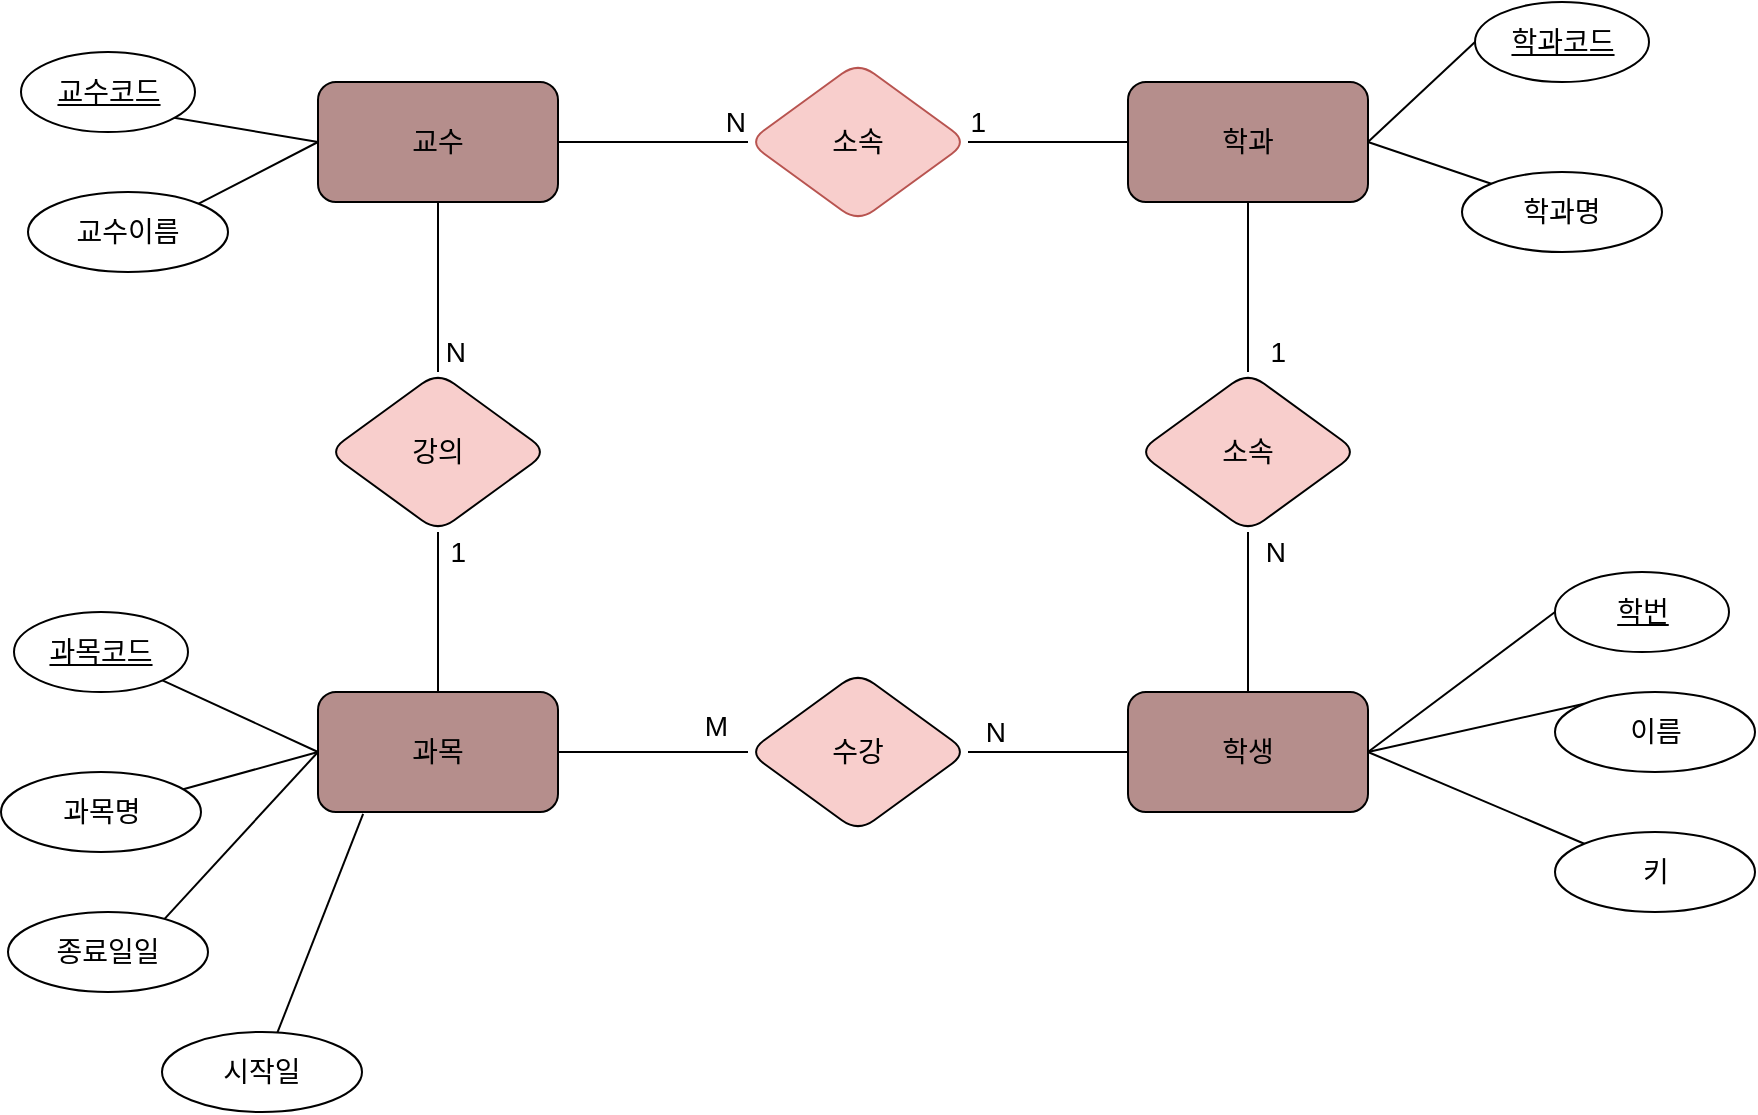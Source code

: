 <mxfile version="21.6.1" type="github">
  <diagram name="페이지-1" id="MJqBXNljjiqDno5Xd0MY">
    <mxGraphModel dx="1313" dy="716" grid="1" gridSize="10" guides="1" tooltips="1" connect="1" arrows="1" fold="1" page="1" pageScale="1" pageWidth="827" pageHeight="1169" math="0" shadow="0">
      <root>
        <mxCell id="0" />
        <mxCell id="1" parent="0" />
        <mxCell id="dP87Y0F9Zu5sztYK6QaM-3" value="교수" style="rounded=1;whiteSpace=wrap;html=1;fillColor=#b58e8c;fontSize=14;" vertex="1" parent="1">
          <mxGeometry x="285" y="165" width="120" height="60" as="geometry" />
        </mxCell>
        <mxCell id="dP87Y0F9Zu5sztYK6QaM-6" value="학과" style="rounded=1;whiteSpace=wrap;html=1;fillColor=#b58e8c;strokeColor=#000000;fontSize=14;" vertex="1" parent="1">
          <mxGeometry x="690" y="165" width="120" height="60" as="geometry" />
        </mxCell>
        <mxCell id="dP87Y0F9Zu5sztYK6QaM-10" value="소속" style="rhombus;whiteSpace=wrap;html=1;fillColor=#f8cecc;strokeColor=#b85450;fontSize=14;rounded=1;" vertex="1" parent="1">
          <mxGeometry x="500" y="155" width="110" height="80" as="geometry" />
        </mxCell>
        <mxCell id="dP87Y0F9Zu5sztYK6QaM-16" value="" style="endArrow=none;html=1;rounded=1;exitX=1;exitY=0.5;exitDx=0;exitDy=0;entryX=0;entryY=0.5;entryDx=0;entryDy=0;fontSize=14;" edge="1" parent="1" source="dP87Y0F9Zu5sztYK6QaM-3" target="dP87Y0F9Zu5sztYK6QaM-10">
          <mxGeometry relative="1" as="geometry">
            <mxPoint x="254" y="209.5" as="sourcePoint" />
            <mxPoint x="414" y="209.5" as="targetPoint" />
          </mxGeometry>
        </mxCell>
        <mxCell id="dP87Y0F9Zu5sztYK6QaM-17" value="N" style="resizable=0;html=1;whiteSpace=wrap;align=right;verticalAlign=bottom;fontSize=14;rounded=1;" connectable="0" vertex="1" parent="dP87Y0F9Zu5sztYK6QaM-16">
          <mxGeometry x="1" relative="1" as="geometry" />
        </mxCell>
        <mxCell id="dP87Y0F9Zu5sztYK6QaM-19" value="" style="endArrow=none;html=1;rounded=1;entryX=1;entryY=0.5;entryDx=0;entryDy=0;exitX=0;exitY=0.5;exitDx=0;exitDy=0;fontSize=14;" edge="1" parent="1" source="dP87Y0F9Zu5sztYK6QaM-6" target="dP87Y0F9Zu5sztYK6QaM-10">
          <mxGeometry relative="1" as="geometry">
            <mxPoint x="600" y="360" as="sourcePoint" />
            <mxPoint x="610" y="209.5" as="targetPoint" />
          </mxGeometry>
        </mxCell>
        <mxCell id="dP87Y0F9Zu5sztYK6QaM-20" value="1" style="resizable=0;html=1;whiteSpace=wrap;align=right;verticalAlign=bottom;fontSize=14;rounded=1;" connectable="0" vertex="1" parent="dP87Y0F9Zu5sztYK6QaM-19">
          <mxGeometry x="1" relative="1" as="geometry">
            <mxPoint x="10" as="offset" />
          </mxGeometry>
        </mxCell>
        <mxCell id="dP87Y0F9Zu5sztYK6QaM-21" value="" style="endArrow=none;html=1;rounded=1;entryX=1;entryY=0.5;entryDx=0;entryDy=0;exitX=0;exitY=0;exitDx=0;exitDy=0;fontSize=14;" edge="1" parent="1" source="dP87Y0F9Zu5sztYK6QaM-25" target="dP87Y0F9Zu5sztYK6QaM-6">
          <mxGeometry relative="1" as="geometry">
            <mxPoint x="900" y="250" as="sourcePoint" />
            <mxPoint x="730" y="330" as="targetPoint" />
          </mxGeometry>
        </mxCell>
        <mxCell id="dP87Y0F9Zu5sztYK6QaM-23" value="" style="endArrow=none;html=1;rounded=1;exitX=1;exitY=0.5;exitDx=0;exitDy=0;entryX=0;entryY=0.5;entryDx=0;entryDy=0;fontSize=14;" edge="1" parent="1" source="dP87Y0F9Zu5sztYK6QaM-6" target="dP87Y0F9Zu5sztYK6QaM-24">
          <mxGeometry relative="1" as="geometry">
            <mxPoint x="780" y="270" as="sourcePoint" />
            <mxPoint x="890" y="130" as="targetPoint" />
          </mxGeometry>
        </mxCell>
        <mxCell id="dP87Y0F9Zu5sztYK6QaM-24" value="학과코드" style="ellipse;whiteSpace=wrap;html=1;align=center;fontStyle=4;fontSize=14;rounded=1;" vertex="1" parent="1">
          <mxGeometry x="863.5" y="125" width="87" height="40" as="geometry" />
        </mxCell>
        <mxCell id="dP87Y0F9Zu5sztYK6QaM-25" value="학과명" style="ellipse;whiteSpace=wrap;html=1;align=center;fontSize=14;rounded=1;" vertex="1" parent="1">
          <mxGeometry x="857" y="210" width="100" height="40" as="geometry" />
        </mxCell>
        <mxCell id="dP87Y0F9Zu5sztYK6QaM-27" value="학생" style="rounded=1;whiteSpace=wrap;html=1;fillColor=#b58e8c;fontSize=14;" vertex="1" parent="1">
          <mxGeometry x="690" y="470" width="120" height="60" as="geometry" />
        </mxCell>
        <mxCell id="dP87Y0F9Zu5sztYK6QaM-28" value="" style="endArrow=none;html=1;rounded=1;entryX=1;entryY=0.5;entryDx=0;entryDy=0;exitX=0;exitY=0;exitDx=0;exitDy=0;fontSize=14;" edge="1" parent="1" source="dP87Y0F9Zu5sztYK6QaM-31" target="dP87Y0F9Zu5sztYK6QaM-27">
          <mxGeometry relative="1" as="geometry">
            <mxPoint x="910" y="535" as="sourcePoint" />
            <mxPoint x="740" y="615" as="targetPoint" />
          </mxGeometry>
        </mxCell>
        <mxCell id="dP87Y0F9Zu5sztYK6QaM-29" value="" style="endArrow=none;html=1;rounded=1;exitX=1;exitY=0.5;exitDx=0;exitDy=0;entryX=0;entryY=0.5;entryDx=0;entryDy=0;fontSize=14;" edge="1" parent="1" source="dP87Y0F9Zu5sztYK6QaM-27" target="dP87Y0F9Zu5sztYK6QaM-30">
          <mxGeometry relative="1" as="geometry">
            <mxPoint x="790" y="555" as="sourcePoint" />
            <mxPoint x="900" y="415" as="targetPoint" />
          </mxGeometry>
        </mxCell>
        <mxCell id="dP87Y0F9Zu5sztYK6QaM-30" value="학번" style="ellipse;whiteSpace=wrap;html=1;align=center;fontStyle=4;fontSize=14;rounded=1;" vertex="1" parent="1">
          <mxGeometry x="903.5" y="410" width="87" height="40" as="geometry" />
        </mxCell>
        <mxCell id="dP87Y0F9Zu5sztYK6QaM-31" value="키" style="ellipse;whiteSpace=wrap;html=1;align=center;fontSize=14;rounded=1;" vertex="1" parent="1">
          <mxGeometry x="903.5" y="540" width="100" height="40" as="geometry" />
        </mxCell>
        <mxCell id="dP87Y0F9Zu5sztYK6QaM-32" value="" style="endArrow=none;html=1;rounded=1;entryX=1;entryY=0.5;entryDx=0;entryDy=0;exitX=0;exitY=0;exitDx=0;exitDy=0;fontSize=14;" edge="1" parent="1" source="dP87Y0F9Zu5sztYK6QaM-33" target="dP87Y0F9Zu5sztYK6QaM-27">
          <mxGeometry relative="1" as="geometry">
            <mxPoint x="1020" y="505" as="sourcePoint" />
            <mxPoint x="930" y="455" as="targetPoint" />
          </mxGeometry>
        </mxCell>
        <mxCell id="dP87Y0F9Zu5sztYK6QaM-33" value="이름" style="ellipse;whiteSpace=wrap;html=1;align=center;fontSize=14;rounded=1;" vertex="1" parent="1">
          <mxGeometry x="903.5" y="470" width="100" height="40" as="geometry" />
        </mxCell>
        <mxCell id="dP87Y0F9Zu5sztYK6QaM-34" value="소속" style="rhombus;whiteSpace=wrap;html=1;fillColor=#f8cecc;fontSize=14;rounded=1;" vertex="1" parent="1">
          <mxGeometry x="695" y="310" width="110" height="80" as="geometry" />
        </mxCell>
        <mxCell id="dP87Y0F9Zu5sztYK6QaM-35" value="" style="endArrow=none;html=1;rounded=1;exitX=0.5;exitY=0;exitDx=0;exitDy=0;entryX=0.5;entryY=1;entryDx=0;entryDy=0;fontSize=14;" edge="1" parent="1" target="dP87Y0F9Zu5sztYK6QaM-34" source="dP87Y0F9Zu5sztYK6QaM-27">
          <mxGeometry relative="1" as="geometry">
            <mxPoint x="640" y="340" as="sourcePoint" />
            <mxPoint x="794" y="349.5" as="targetPoint" />
          </mxGeometry>
        </mxCell>
        <mxCell id="dP87Y0F9Zu5sztYK6QaM-36" value="N" style="resizable=0;html=1;whiteSpace=wrap;align=right;verticalAlign=bottom;fontSize=14;rounded=1;" connectable="0" vertex="1" parent="dP87Y0F9Zu5sztYK6QaM-35">
          <mxGeometry x="1" relative="1" as="geometry">
            <mxPoint x="20" y="20" as="offset" />
          </mxGeometry>
        </mxCell>
        <mxCell id="dP87Y0F9Zu5sztYK6QaM-37" value="" style="endArrow=none;html=1;rounded=1;entryX=0.5;entryY=0;entryDx=0;entryDy=0;exitX=0.5;exitY=1;exitDx=0;exitDy=0;fontSize=14;" edge="1" parent="1" target="dP87Y0F9Zu5sztYK6QaM-34" source="dP87Y0F9Zu5sztYK6QaM-6">
          <mxGeometry relative="1" as="geometry">
            <mxPoint x="890" y="340" as="sourcePoint" />
            <mxPoint x="990" y="349.5" as="targetPoint" />
          </mxGeometry>
        </mxCell>
        <mxCell id="dP87Y0F9Zu5sztYK6QaM-38" value="1" style="resizable=0;html=1;whiteSpace=wrap;align=right;verticalAlign=bottom;fontSize=14;rounded=1;" connectable="0" vertex="1" parent="dP87Y0F9Zu5sztYK6QaM-37">
          <mxGeometry x="1" relative="1" as="geometry">
            <mxPoint x="20" as="offset" />
          </mxGeometry>
        </mxCell>
        <mxCell id="dP87Y0F9Zu5sztYK6QaM-40" value="강의" style="rhombus;whiteSpace=wrap;html=1;fillColor=#f8cecc;fontSize=14;rounded=1;" vertex="1" parent="1">
          <mxGeometry x="290" y="310" width="110" height="80" as="geometry" />
        </mxCell>
        <mxCell id="dP87Y0F9Zu5sztYK6QaM-41" value="" style="endArrow=none;html=1;rounded=1;exitX=0.5;exitY=1;exitDx=0;exitDy=0;entryX=0.5;entryY=0;entryDx=0;entryDy=0;fontSize=14;" edge="1" parent="1" target="dP87Y0F9Zu5sztYK6QaM-40" source="dP87Y0F9Zu5sztYK6QaM-3">
          <mxGeometry relative="1" as="geometry">
            <mxPoint x="230" y="375" as="sourcePoint" />
            <mxPoint x="384" y="384.5" as="targetPoint" />
          </mxGeometry>
        </mxCell>
        <mxCell id="dP87Y0F9Zu5sztYK6QaM-42" value="N" style="resizable=0;html=1;whiteSpace=wrap;align=right;verticalAlign=bottom;fontSize=14;rounded=1;" connectable="0" vertex="1" parent="dP87Y0F9Zu5sztYK6QaM-41">
          <mxGeometry x="1" relative="1" as="geometry">
            <mxPoint x="15" as="offset" />
          </mxGeometry>
        </mxCell>
        <mxCell id="dP87Y0F9Zu5sztYK6QaM-43" value="" style="endArrow=none;html=1;rounded=1;entryX=0.5;entryY=1;entryDx=0;entryDy=0;exitX=0.5;exitY=0;exitDx=0;exitDy=0;fontSize=14;" edge="1" parent="1" target="dP87Y0F9Zu5sztYK6QaM-40" source="dP87Y0F9Zu5sztYK6QaM-45">
          <mxGeometry relative="1" as="geometry">
            <mxPoint x="480" y="390" as="sourcePoint" />
            <mxPoint x="345" y="430" as="targetPoint" />
          </mxGeometry>
        </mxCell>
        <mxCell id="dP87Y0F9Zu5sztYK6QaM-44" value="1" style="resizable=0;html=1;whiteSpace=wrap;align=right;verticalAlign=bottom;fontSize=14;rounded=1;" connectable="0" vertex="1" parent="dP87Y0F9Zu5sztYK6QaM-43">
          <mxGeometry x="1" relative="1" as="geometry">
            <mxPoint x="15" y="20" as="offset" />
          </mxGeometry>
        </mxCell>
        <mxCell id="dP87Y0F9Zu5sztYK6QaM-45" value="과목" style="rounded=1;whiteSpace=wrap;html=1;fillColor=#b58e8c;fontSize=14;" vertex="1" parent="1">
          <mxGeometry x="285" y="470" width="120" height="60" as="geometry" />
        </mxCell>
        <mxCell id="dP87Y0F9Zu5sztYK6QaM-46" value="" style="endArrow=none;html=1;rounded=1;entryX=0;entryY=0.5;entryDx=0;entryDy=0;exitX=0.768;exitY=0.126;exitDx=0;exitDy=0;exitPerimeter=0;fontSize=14;" edge="1" parent="1" source="dP87Y0F9Zu5sztYK6QaM-49" target="dP87Y0F9Zu5sztYK6QaM-45">
          <mxGeometry relative="1" as="geometry">
            <mxPoint x="160" y="650" as="sourcePoint" />
            <mxPoint x="275.15" y="562.11" as="targetPoint" />
          </mxGeometry>
        </mxCell>
        <mxCell id="dP87Y0F9Zu5sztYK6QaM-47" value="" style="endArrow=none;html=1;rounded=1;exitX=0;exitY=0.5;exitDx=0;exitDy=0;fontSize=14;" edge="1" parent="1" source="dP87Y0F9Zu5sztYK6QaM-45" target="dP87Y0F9Zu5sztYK6QaM-48">
          <mxGeometry relative="1" as="geometry">
            <mxPoint x="375" y="615" as="sourcePoint" />
            <mxPoint x="485" y="475" as="targetPoint" />
          </mxGeometry>
        </mxCell>
        <mxCell id="dP87Y0F9Zu5sztYK6QaM-48" value="과목코드" style="ellipse;whiteSpace=wrap;html=1;align=center;fontStyle=4;fontSize=14;rounded=1;" vertex="1" parent="1">
          <mxGeometry x="133" y="430" width="87" height="40" as="geometry" />
        </mxCell>
        <mxCell id="dP87Y0F9Zu5sztYK6QaM-49" value="종료일일" style="ellipse;whiteSpace=wrap;html=1;align=center;fontSize=14;rounded=1;" vertex="1" parent="1">
          <mxGeometry x="130" y="580" width="100" height="40" as="geometry" />
        </mxCell>
        <mxCell id="dP87Y0F9Zu5sztYK6QaM-50" value="" style="endArrow=none;html=1;rounded=1;entryX=0;entryY=0.5;entryDx=0;entryDy=0;fontSize=14;" edge="1" parent="1" source="dP87Y0F9Zu5sztYK6QaM-51" target="dP87Y0F9Zu5sztYK6QaM-45">
          <mxGeometry relative="1" as="geometry">
            <mxPoint x="605" y="565" as="sourcePoint" />
            <mxPoint x="295" y="540" as="targetPoint" />
          </mxGeometry>
        </mxCell>
        <mxCell id="dP87Y0F9Zu5sztYK6QaM-51" value="과목명" style="ellipse;whiteSpace=wrap;html=1;align=center;fontSize=14;rounded=1;" vertex="1" parent="1">
          <mxGeometry x="126.5" y="510" width="100" height="40" as="geometry" />
        </mxCell>
        <mxCell id="dP87Y0F9Zu5sztYK6QaM-58" value="수강" style="rhombus;whiteSpace=wrap;html=1;fillColor=#f8cecc;fontSize=14;rounded=1;" vertex="1" parent="1">
          <mxGeometry x="500" y="460" width="110" height="80" as="geometry" />
        </mxCell>
        <mxCell id="dP87Y0F9Zu5sztYK6QaM-67" value="" style="endArrow=none;html=1;rounded=1;entryX=0;entryY=0.5;entryDx=0;entryDy=0;exitX=1;exitY=0;exitDx=0;exitDy=0;fontSize=14;" edge="1" parent="1" source="dP87Y0F9Zu5sztYK6QaM-70" target="dP87Y0F9Zu5sztYK6QaM-3">
          <mxGeometry relative="1" as="geometry">
            <mxPoint x="160" y="265" as="sourcePoint" />
            <mxPoint x="70" y="215" as="targetPoint" />
          </mxGeometry>
        </mxCell>
        <mxCell id="dP87Y0F9Zu5sztYK6QaM-68" value="" style="endArrow=none;html=1;rounded=1;exitX=0;exitY=0.5;exitDx=0;exitDy=0;entryX=0;entryY=0.5;entryDx=0;entryDy=0;fontSize=14;" edge="1" parent="1" target="dP87Y0F9Zu5sztYK6QaM-69" source="dP87Y0F9Zu5sztYK6QaM-3">
          <mxGeometry relative="1" as="geometry">
            <mxPoint x="70" y="215" as="sourcePoint" />
            <mxPoint x="150" y="145" as="targetPoint" />
          </mxGeometry>
        </mxCell>
        <mxCell id="dP87Y0F9Zu5sztYK6QaM-69" value="교수코드" style="ellipse;whiteSpace=wrap;html=1;align=center;fontStyle=4;fontSize=14;rounded=1;" vertex="1" parent="1">
          <mxGeometry x="136.5" y="150" width="87" height="40" as="geometry" />
        </mxCell>
        <mxCell id="dP87Y0F9Zu5sztYK6QaM-70" value="교수이름" style="ellipse;whiteSpace=wrap;html=1;align=center;fontSize=14;rounded=1;" vertex="1" parent="1">
          <mxGeometry x="140" y="220" width="100" height="40" as="geometry" />
        </mxCell>
        <mxCell id="dP87Y0F9Zu5sztYK6QaM-71" value="시작일" style="ellipse;whiteSpace=wrap;html=1;align=center;fontSize=14;rounded=1;" vertex="1" parent="1">
          <mxGeometry x="207" y="640" width="100" height="40" as="geometry" />
        </mxCell>
        <mxCell id="dP87Y0F9Zu5sztYK6QaM-72" value="" style="endArrow=none;html=1;rounded=1;entryX=0.188;entryY=1.016;entryDx=0;entryDy=0;entryPerimeter=0;fontSize=14;" edge="1" parent="1" source="dP87Y0F9Zu5sztYK6QaM-71" target="dP87Y0F9Zu5sztYK6QaM-45">
          <mxGeometry relative="1" as="geometry">
            <mxPoint x="245" y="640" as="sourcePoint" />
            <mxPoint x="370" y="544" as="targetPoint" />
          </mxGeometry>
        </mxCell>
        <mxCell id="dP87Y0F9Zu5sztYK6QaM-76" value="" style="endArrow=none;html=1;rounded=1;entryX=1;entryY=0.5;entryDx=0;entryDy=0;exitX=0;exitY=0.5;exitDx=0;exitDy=0;fontSize=14;" edge="1" parent="1" source="dP87Y0F9Zu5sztYK6QaM-27" target="dP87Y0F9Zu5sztYK6QaM-58">
          <mxGeometry relative="1" as="geometry">
            <mxPoint x="570.26" y="630" as="sourcePoint" />
            <mxPoint x="730.26" y="630" as="targetPoint" />
          </mxGeometry>
        </mxCell>
        <mxCell id="dP87Y0F9Zu5sztYK6QaM-77" value="N" style="resizable=0;html=1;whiteSpace=wrap;align=right;verticalAlign=bottom;fontSize=14;rounded=1;" connectable="0" vertex="1" parent="dP87Y0F9Zu5sztYK6QaM-76">
          <mxGeometry x="1" relative="1" as="geometry">
            <mxPoint x="20" as="offset" />
          </mxGeometry>
        </mxCell>
        <mxCell id="dP87Y0F9Zu5sztYK6QaM-80" value="" style="endArrow=none;html=1;rounded=1;entryX=0;entryY=0.5;entryDx=0;entryDy=0;exitX=1;exitY=0.5;exitDx=0;exitDy=0;fontSize=14;" edge="1" parent="1" source="dP87Y0F9Zu5sztYK6QaM-45" target="dP87Y0F9Zu5sztYK6QaM-58">
          <mxGeometry relative="1" as="geometry">
            <mxPoint x="490" y="565" as="sourcePoint" />
            <mxPoint x="360" y="575" as="targetPoint" />
          </mxGeometry>
        </mxCell>
        <mxCell id="dP87Y0F9Zu5sztYK6QaM-81" value="M" style="resizable=0;html=1;whiteSpace=wrap;align=right;verticalAlign=bottom;fontSize=14;rounded=1;" connectable="0" vertex="1" parent="dP87Y0F9Zu5sztYK6QaM-80">
          <mxGeometry x="1" relative="1" as="geometry">
            <mxPoint x="-9" y="-3" as="offset" />
          </mxGeometry>
        </mxCell>
      </root>
    </mxGraphModel>
  </diagram>
</mxfile>
